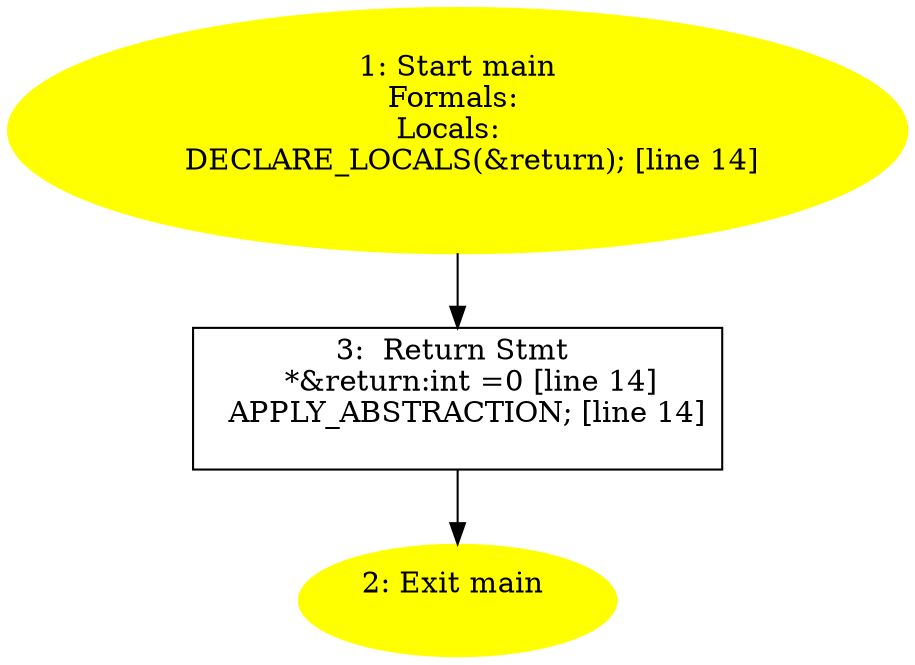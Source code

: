 digraph iCFG {
3 [label="3:  Return Stmt \n   *&return:int =0 [line 14]\n  APPLY_ABSTRACTION; [line 14]\n " shape="box"]
	

	 3 -> 2 ;
2 [label="2: Exit main \n  " color=yellow style=filled]
	

1 [label="1: Start main\nFormals: \nLocals:  \n   DECLARE_LOCALS(&return); [line 14]\n " color=yellow style=filled]
	

	 1 -> 3 ;
}
